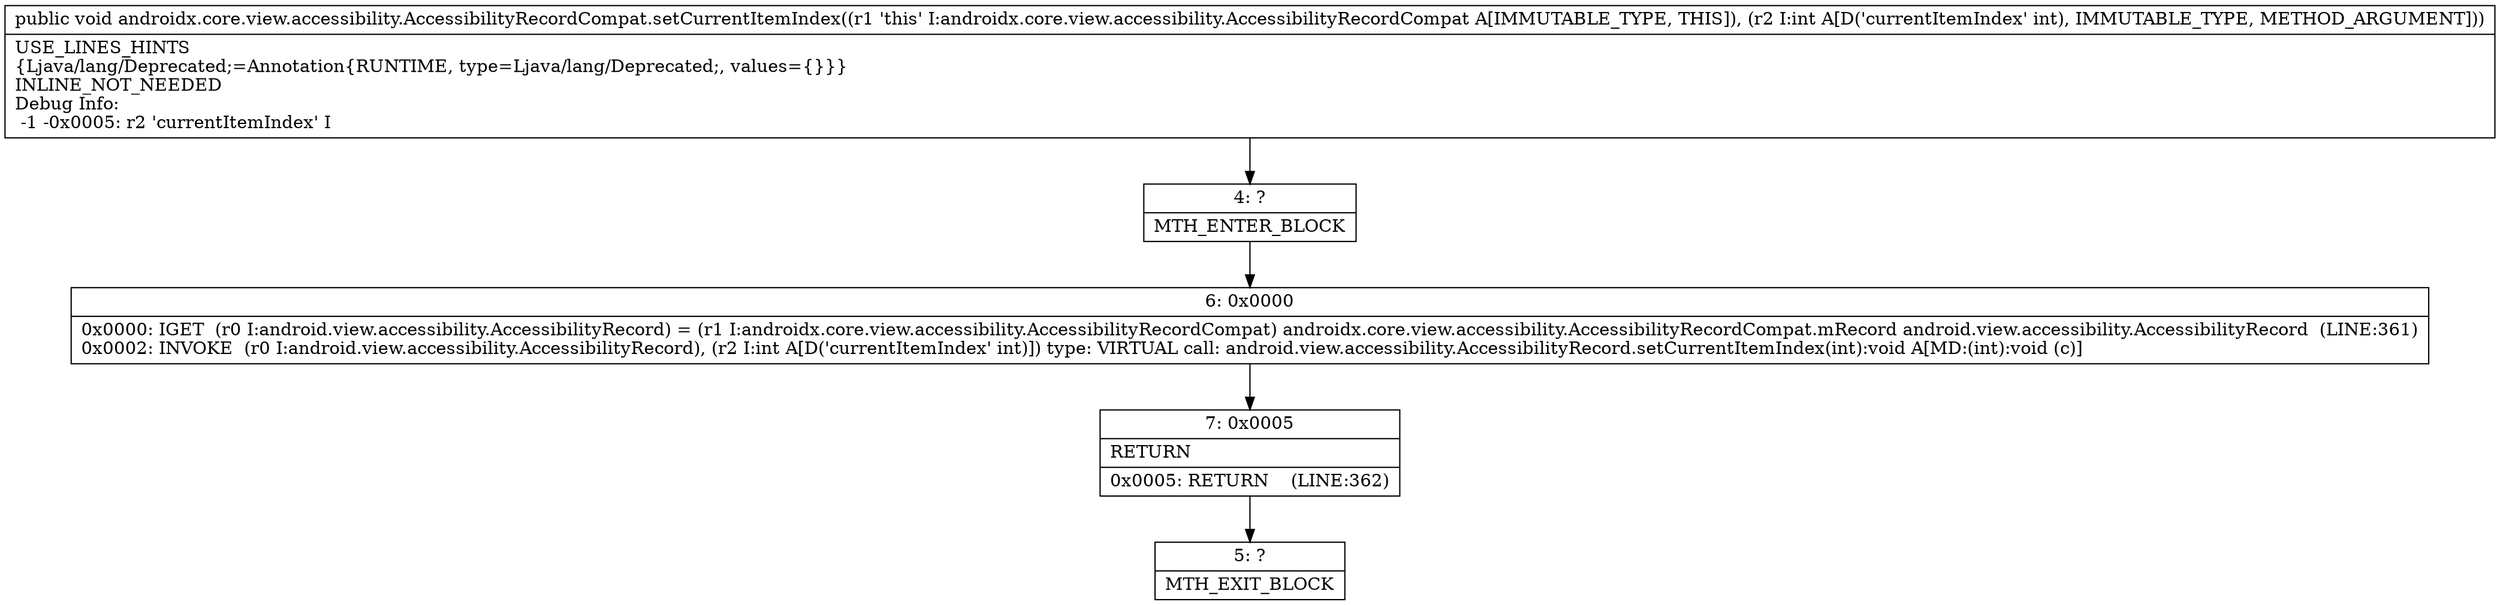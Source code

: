 digraph "CFG forandroidx.core.view.accessibility.AccessibilityRecordCompat.setCurrentItemIndex(I)V" {
Node_4 [shape=record,label="{4\:\ ?|MTH_ENTER_BLOCK\l}"];
Node_6 [shape=record,label="{6\:\ 0x0000|0x0000: IGET  (r0 I:android.view.accessibility.AccessibilityRecord) = (r1 I:androidx.core.view.accessibility.AccessibilityRecordCompat) androidx.core.view.accessibility.AccessibilityRecordCompat.mRecord android.view.accessibility.AccessibilityRecord  (LINE:361)\l0x0002: INVOKE  (r0 I:android.view.accessibility.AccessibilityRecord), (r2 I:int A[D('currentItemIndex' int)]) type: VIRTUAL call: android.view.accessibility.AccessibilityRecord.setCurrentItemIndex(int):void A[MD:(int):void (c)]\l}"];
Node_7 [shape=record,label="{7\:\ 0x0005|RETURN\l|0x0005: RETURN    (LINE:362)\l}"];
Node_5 [shape=record,label="{5\:\ ?|MTH_EXIT_BLOCK\l}"];
MethodNode[shape=record,label="{public void androidx.core.view.accessibility.AccessibilityRecordCompat.setCurrentItemIndex((r1 'this' I:androidx.core.view.accessibility.AccessibilityRecordCompat A[IMMUTABLE_TYPE, THIS]), (r2 I:int A[D('currentItemIndex' int), IMMUTABLE_TYPE, METHOD_ARGUMENT]))  | USE_LINES_HINTS\l\{Ljava\/lang\/Deprecated;=Annotation\{RUNTIME, type=Ljava\/lang\/Deprecated;, values=\{\}\}\}\lINLINE_NOT_NEEDED\lDebug Info:\l  \-1 \-0x0005: r2 'currentItemIndex' I\l}"];
MethodNode -> Node_4;Node_4 -> Node_6;
Node_6 -> Node_7;
Node_7 -> Node_5;
}

